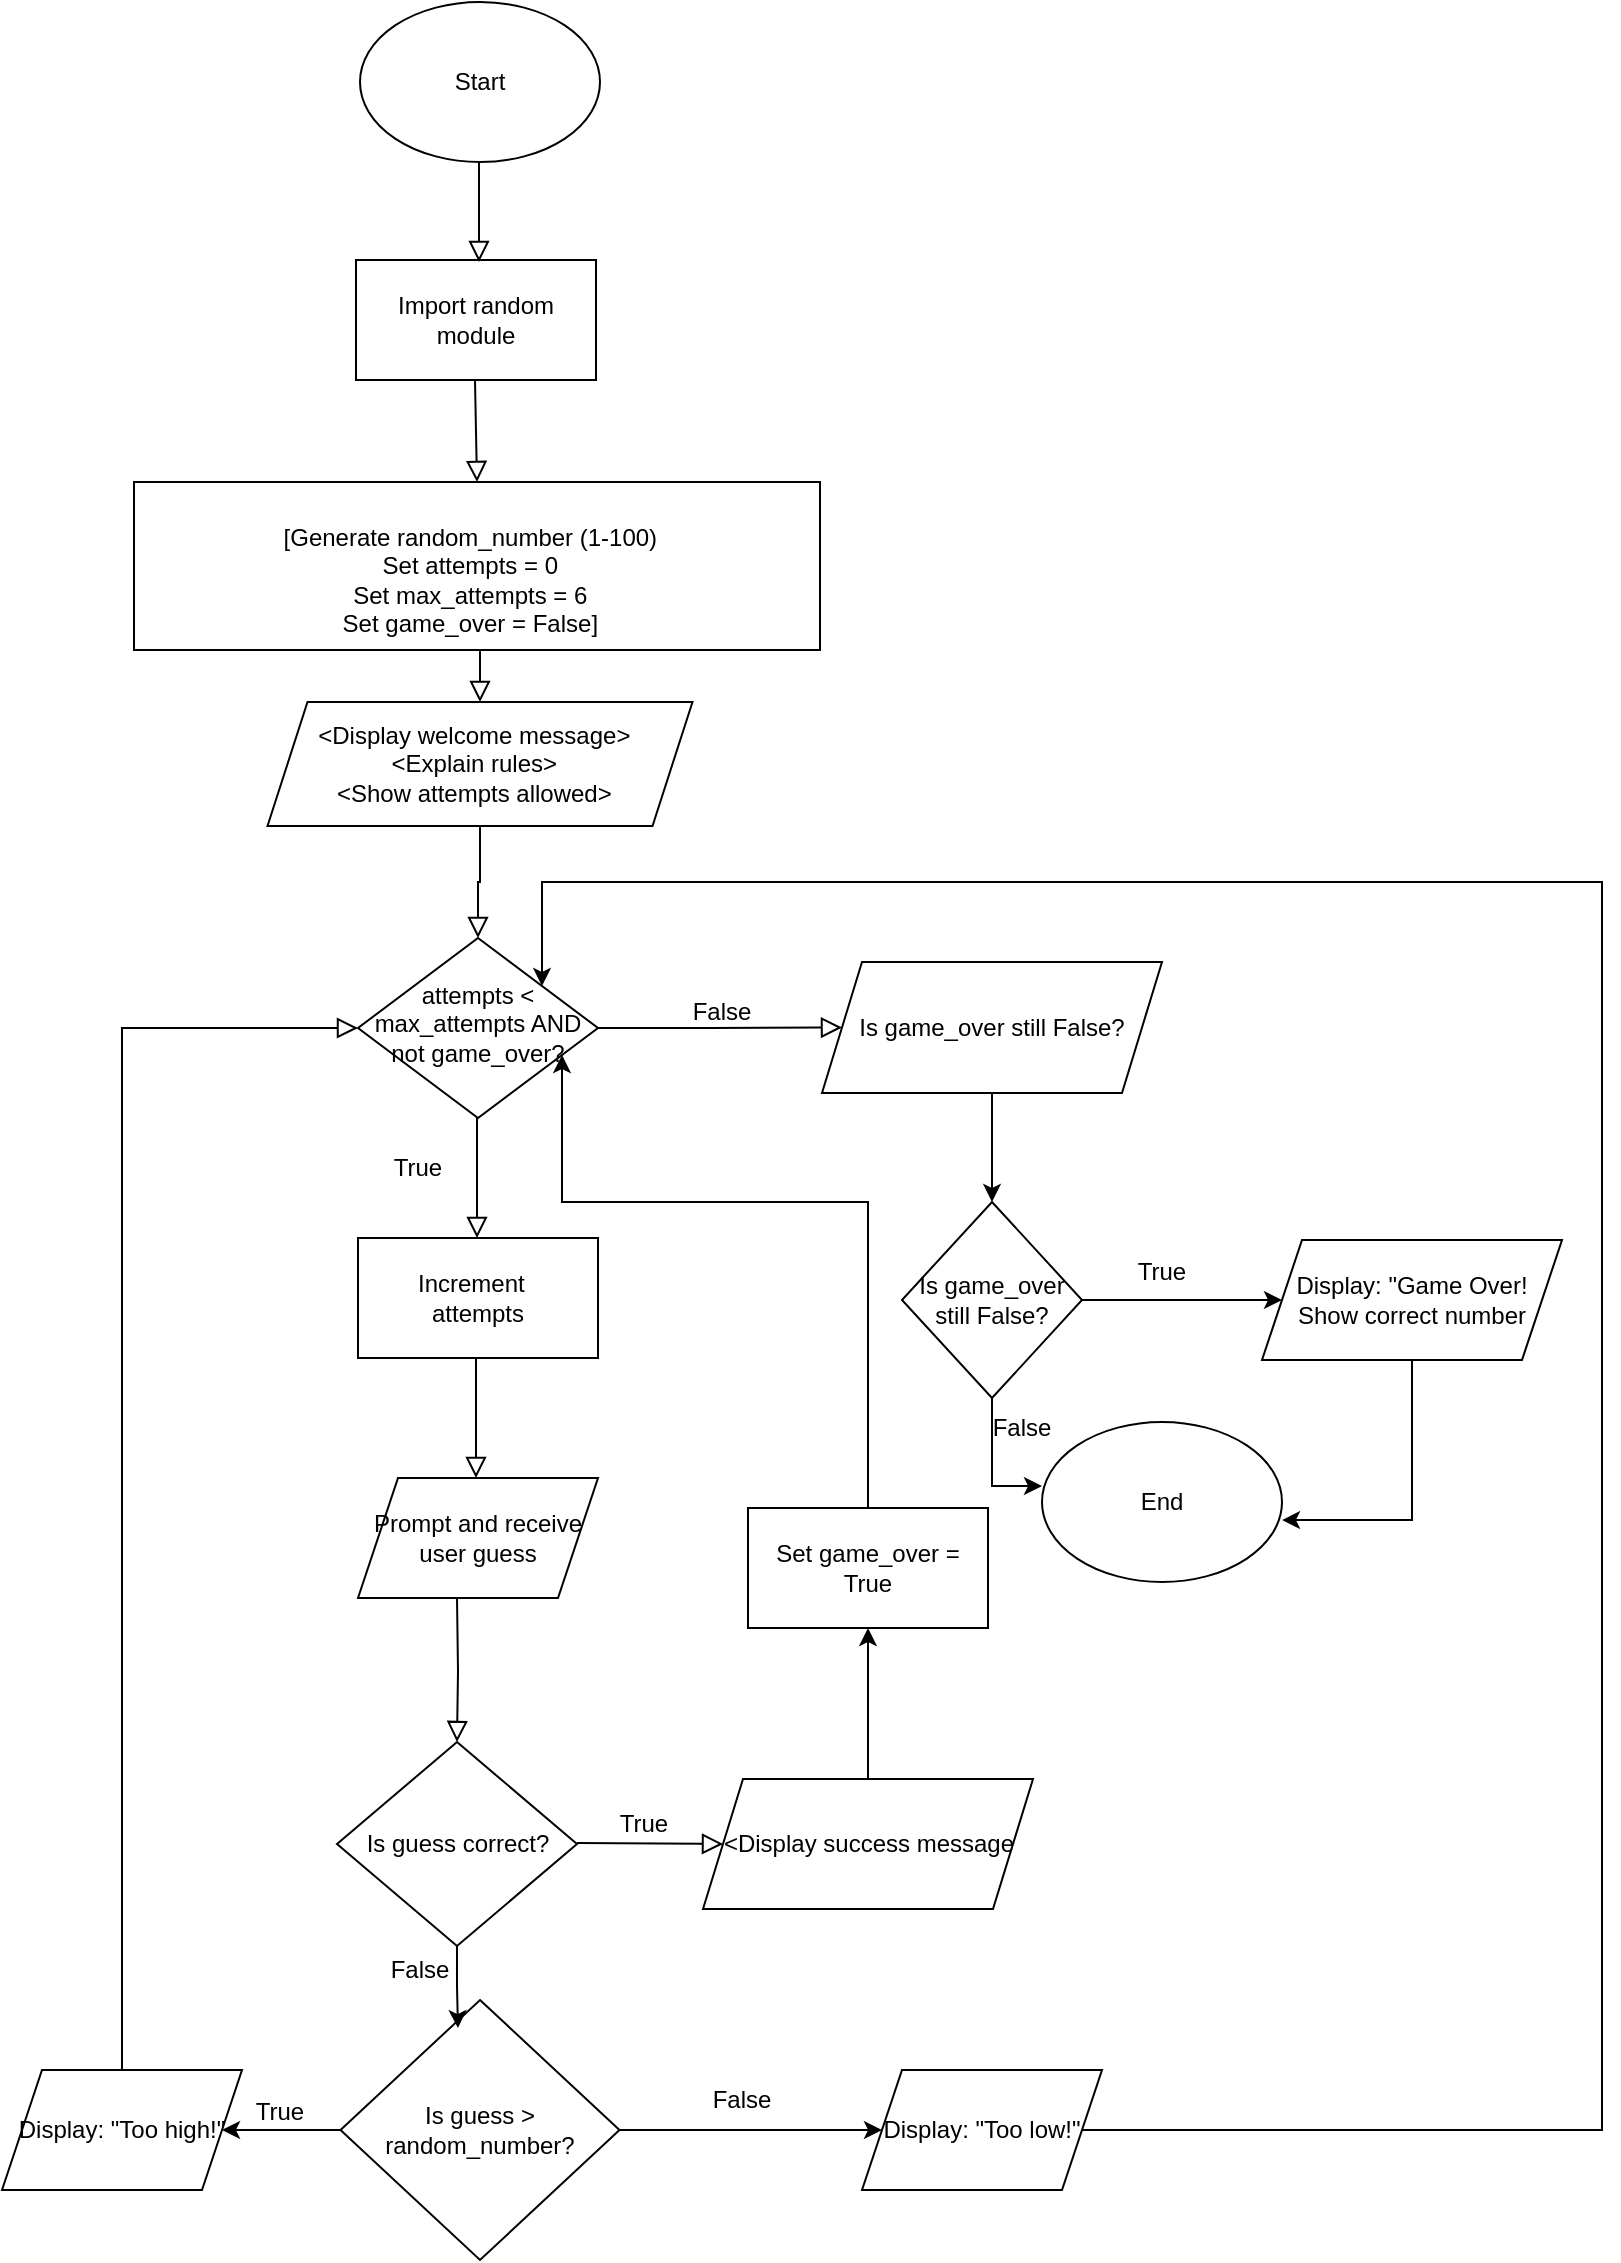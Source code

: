 <mxfile version="26.1.1">
  <diagram name="Page-1" id="sMOQL_wxdY5qgr4Dm93e">
    <mxGraphModel dx="2074" dy="1098" grid="1" gridSize="10" guides="1" tooltips="1" connect="1" arrows="1" fold="1" page="1" pageScale="1" pageWidth="850" pageHeight="1100" math="0" shadow="0">
      <root>
        <mxCell id="0" />
        <mxCell id="1" parent="0" />
        <mxCell id="OE1JRZFH2LtYUR5d_Xdj-1" value="Start" style="ellipse;whiteSpace=wrap;html=1;" vertex="1" parent="1">
          <mxGeometry x="229" width="120" height="80" as="geometry" />
        </mxCell>
        <mxCell id="OE1JRZFH2LtYUR5d_Xdj-2" value="&lt;div&gt;&amp;lt;Display welcome message&amp;gt;&amp;nbsp;&amp;nbsp;&lt;/div&gt;&lt;div&gt;&amp;lt;Explain rules&amp;gt;&amp;nbsp;&amp;nbsp;&lt;/div&gt;&lt;div&gt;&amp;lt;Show attempts allowed&amp;gt;&amp;nbsp;&amp;nbsp;&lt;/div&gt;" style="shape=parallelogram;perimeter=parallelogramPerimeter;whiteSpace=wrap;html=1;fixedSize=1;" vertex="1" parent="1">
          <mxGeometry x="182.75" y="350" width="212.5" height="62" as="geometry" />
        </mxCell>
        <mxCell id="OE1JRZFH2LtYUR5d_Xdj-3" value="" style="rounded=0;html=1;jettySize=auto;orthogonalLoop=1;fontSize=11;endArrow=block;endFill=0;endSize=8;strokeWidth=1;shadow=0;labelBackgroundColor=none;edgeStyle=orthogonalEdgeStyle;exitX=0.5;exitY=1;exitDx=0;exitDy=0;entryX=0.5;entryY=0;entryDx=0;entryDy=0;" edge="1" parent="1" source="OE1JRZFH2LtYUR5d_Xdj-15" target="OE1JRZFH2LtYUR5d_Xdj-2">
          <mxGeometry relative="1" as="geometry">
            <mxPoint x="288" y="298" as="sourcePoint" />
            <mxPoint x="278" y="358" as="targetPoint" />
          </mxGeometry>
        </mxCell>
        <mxCell id="OE1JRZFH2LtYUR5d_Xdj-4" value="attempts &amp;lt; max_attempts AND not game_over?" style="rhombus;whiteSpace=wrap;html=1;shadow=0;fontFamily=Helvetica;fontSize=12;align=center;strokeWidth=1;spacing=6;spacingTop=-4;" vertex="1" parent="1">
          <mxGeometry x="228" y="468" width="120" height="90" as="geometry" />
        </mxCell>
        <mxCell id="OE1JRZFH2LtYUR5d_Xdj-5" value="" style="rounded=0;html=1;jettySize=auto;orthogonalLoop=1;fontSize=11;endArrow=block;endFill=0;endSize=8;strokeWidth=1;shadow=0;labelBackgroundColor=none;edgeStyle=orthogonalEdgeStyle;exitX=0.5;exitY=1;exitDx=0;exitDy=0;entryX=0.5;entryY=0;entryDx=0;entryDy=0;" edge="1" parent="1" source="OE1JRZFH2LtYUR5d_Xdj-2" target="OE1JRZFH2LtYUR5d_Xdj-4">
          <mxGeometry relative="1" as="geometry">
            <mxPoint x="277.5" y="428" as="sourcePoint" />
            <mxPoint x="277.5" y="478" as="targetPoint" />
          </mxGeometry>
        </mxCell>
        <mxCell id="OE1JRZFH2LtYUR5d_Xdj-6" value="" style="rounded=0;html=1;jettySize=auto;orthogonalLoop=1;fontSize=11;endArrow=block;endFill=0;endSize=8;strokeWidth=1;shadow=0;labelBackgroundColor=none;edgeStyle=orthogonalEdgeStyle;exitX=1;exitY=0.5;exitDx=0;exitDy=0;entryX=0;entryY=0.5;entryDx=0;entryDy=0;" edge="1" parent="1" source="OE1JRZFH2LtYUR5d_Xdj-4" target="OE1JRZFH2LtYUR5d_Xdj-8">
          <mxGeometry relative="1" as="geometry">
            <mxPoint x="508" y="588" as="sourcePoint" />
            <mxPoint x="408" y="513" as="targetPoint" />
          </mxGeometry>
        </mxCell>
        <mxCell id="OE1JRZFH2LtYUR5d_Xdj-42" style="edgeStyle=orthogonalEdgeStyle;rounded=0;orthogonalLoop=1;jettySize=auto;html=1;entryX=0.5;entryY=0;entryDx=0;entryDy=0;" edge="1" parent="1" source="OE1JRZFH2LtYUR5d_Xdj-8" target="OE1JRZFH2LtYUR5d_Xdj-43">
          <mxGeometry relative="1" as="geometry">
            <mxPoint x="550" y="640" as="targetPoint" />
          </mxGeometry>
        </mxCell>
        <mxCell id="OE1JRZFH2LtYUR5d_Xdj-8" value="Is game_over still False?" style="shape=parallelogram;perimeter=parallelogramPerimeter;whiteSpace=wrap;html=1;fixedSize=1;" vertex="1" parent="1">
          <mxGeometry x="460" y="480" width="170" height="65.5" as="geometry" />
        </mxCell>
        <mxCell id="OE1JRZFH2LtYUR5d_Xdj-9" value="" style="rounded=0;html=1;jettySize=auto;orthogonalLoop=1;fontSize=11;endArrow=block;endFill=0;endSize=8;strokeWidth=1;shadow=0;labelBackgroundColor=none;edgeStyle=orthogonalEdgeStyle;exitX=0.5;exitY=1;exitDx=0;exitDy=0;entryX=0.5;entryY=0;entryDx=0;entryDy=0;" edge="1" parent="1">
          <mxGeometry relative="1" as="geometry">
            <mxPoint x="287.5" y="558" as="sourcePoint" />
            <mxPoint x="287.5" y="618" as="targetPoint" />
          </mxGeometry>
        </mxCell>
        <mxCell id="OE1JRZFH2LtYUR5d_Xdj-10" value="True" style="text;strokeColor=none;align=center;fillColor=none;html=1;verticalAlign=middle;whiteSpace=wrap;rounded=0;" vertex="1" parent="1">
          <mxGeometry x="228" y="568" width="60" height="30" as="geometry" />
        </mxCell>
        <mxCell id="OE1JRZFH2LtYUR5d_Xdj-11" value="End" style="ellipse;whiteSpace=wrap;html=1;" vertex="1" parent="1">
          <mxGeometry x="570" y="710" width="120" height="80" as="geometry" />
        </mxCell>
        <mxCell id="OE1JRZFH2LtYUR5d_Xdj-12" value="&lt;div&gt;&lt;span style=&quot;background-color: transparent; color: light-dark(rgb(0, 0, 0), rgb(255, 255, 255));&quot;&gt;Increment&amp;nbsp;&amp;nbsp;&lt;/span&gt;&lt;/div&gt;&lt;div&gt;attempts&lt;/div&gt;" style="rounded=0;whiteSpace=wrap;html=1;" vertex="1" parent="1">
          <mxGeometry x="228" y="618" width="120" height="60" as="geometry" />
        </mxCell>
        <mxCell id="OE1JRZFH2LtYUR5d_Xdj-13" value="" style="rounded=0;html=1;jettySize=auto;orthogonalLoop=1;fontSize=11;endArrow=block;endFill=0;endSize=8;strokeWidth=1;shadow=0;labelBackgroundColor=none;edgeStyle=orthogonalEdgeStyle;exitX=0.5;exitY=1;exitDx=0;exitDy=0;entryX=0.5;entryY=0;entryDx=0;entryDy=0;" edge="1" parent="1">
          <mxGeometry relative="1" as="geometry">
            <mxPoint x="287" y="678" as="sourcePoint" />
            <mxPoint x="287" y="738" as="targetPoint" />
          </mxGeometry>
        </mxCell>
        <mxCell id="OE1JRZFH2LtYUR5d_Xdj-14" value="Prompt and receive user guess" style="shape=parallelogram;perimeter=parallelogramPerimeter;whiteSpace=wrap;html=1;fixedSize=1;" vertex="1" parent="1">
          <mxGeometry x="228" y="738" width="120" height="60" as="geometry" />
        </mxCell>
        <mxCell id="OE1JRZFH2LtYUR5d_Xdj-15" value="&lt;br&gt;&lt;div&gt;[Generate random_number (1-100)&amp;nbsp;&amp;nbsp;&lt;/div&gt;&lt;div&gt;Set attempts = 0&amp;nbsp;&amp;nbsp;&lt;/div&gt;&lt;div&gt;Set max_attempts = 6&amp;nbsp;&amp;nbsp;&lt;/div&gt;&lt;div&gt;Set game_over = False]&amp;nbsp;&amp;nbsp;&lt;/div&gt;" style="rounded=0;whiteSpace=wrap;html=1;" vertex="1" parent="1">
          <mxGeometry x="116" y="240" width="343" height="84" as="geometry" />
        </mxCell>
        <mxCell id="OE1JRZFH2LtYUR5d_Xdj-54" style="edgeStyle=orthogonalEdgeStyle;rounded=0;orthogonalLoop=1;jettySize=auto;html=1;entryX=1;entryY=0.5;entryDx=0;entryDy=0;" edge="1" parent="1" source="OE1JRZFH2LtYUR5d_Xdj-17" target="OE1JRZFH2LtYUR5d_Xdj-20">
          <mxGeometry relative="1" as="geometry" />
        </mxCell>
        <mxCell id="OE1JRZFH2LtYUR5d_Xdj-56" style="edgeStyle=orthogonalEdgeStyle;rounded=0;orthogonalLoop=1;jettySize=auto;html=1;entryX=0;entryY=0.5;entryDx=0;entryDy=0;" edge="1" parent="1" source="OE1JRZFH2LtYUR5d_Xdj-17" target="OE1JRZFH2LtYUR5d_Xdj-19">
          <mxGeometry relative="1" as="geometry" />
        </mxCell>
        <mxCell id="OE1JRZFH2LtYUR5d_Xdj-17" value="Is guess &amp;gt; random_number?" style="rhombus;whiteSpace=wrap;html=1;" vertex="1" parent="1">
          <mxGeometry x="219.25" y="999" width="139.5" height="130" as="geometry" />
        </mxCell>
        <mxCell id="OE1JRZFH2LtYUR5d_Xdj-57" style="edgeStyle=orthogonalEdgeStyle;rounded=0;orthogonalLoop=1;jettySize=auto;html=1;" edge="1" parent="1" source="OE1JRZFH2LtYUR5d_Xdj-19" target="OE1JRZFH2LtYUR5d_Xdj-4">
          <mxGeometry relative="1" as="geometry">
            <mxPoint x="930" y="430" as="targetPoint" />
            <Array as="points">
              <mxPoint x="850" y="1064" />
              <mxPoint x="850" y="440" />
              <mxPoint x="320" y="440" />
            </Array>
          </mxGeometry>
        </mxCell>
        <mxCell id="OE1JRZFH2LtYUR5d_Xdj-19" value="Display: &quot;Too low!&quot;" style="shape=parallelogram;perimeter=parallelogramPerimeter;whiteSpace=wrap;html=1;fixedSize=1;" vertex="1" parent="1">
          <mxGeometry x="480" y="1034" width="120" height="60" as="geometry" />
        </mxCell>
        <mxCell id="OE1JRZFH2LtYUR5d_Xdj-20" value="Display: &quot;Too high!&quot;" style="shape=parallelogram;perimeter=parallelogramPerimeter;whiteSpace=wrap;html=1;fixedSize=1;" vertex="1" parent="1">
          <mxGeometry x="50" y="1034" width="120" height="60" as="geometry" />
        </mxCell>
        <mxCell id="OE1JRZFH2LtYUR5d_Xdj-40" style="edgeStyle=orthogonalEdgeStyle;rounded=0;orthogonalLoop=1;jettySize=auto;html=1;" edge="1" parent="1" source="OE1JRZFH2LtYUR5d_Xdj-22" target="OE1JRZFH2LtYUR5d_Xdj-4">
          <mxGeometry relative="1" as="geometry">
            <Array as="points">
              <mxPoint x="483" y="600" />
              <mxPoint x="330" y="600" />
            </Array>
          </mxGeometry>
        </mxCell>
        <mxCell id="OE1JRZFH2LtYUR5d_Xdj-22" value="Set game_over = True" style="rounded=0;whiteSpace=wrap;html=1;" vertex="1" parent="1">
          <mxGeometry x="423" y="753" width="120" height="60" as="geometry" />
        </mxCell>
        <mxCell id="OE1JRZFH2LtYUR5d_Xdj-23" value="" style="rounded=0;html=1;jettySize=auto;orthogonalLoop=1;fontSize=11;endArrow=block;endFill=0;endSize=8;strokeWidth=1;shadow=0;labelBackgroundColor=none;edgeStyle=orthogonalEdgeStyle;exitX=0.5;exitY=0;exitDx=0;exitDy=0;entryX=0;entryY=0.5;entryDx=0;entryDy=0;" edge="1" parent="1" source="OE1JRZFH2LtYUR5d_Xdj-20" target="OE1JRZFH2LtYUR5d_Xdj-4">
          <mxGeometry relative="1" as="geometry">
            <mxPoint x="73" y="1038" as="sourcePoint" />
            <mxPoint x="120" y="510" as="targetPoint" />
          </mxGeometry>
        </mxCell>
        <mxCell id="OE1JRZFH2LtYUR5d_Xdj-25" value="Import random module" style="rounded=0;whiteSpace=wrap;html=1;" vertex="1" parent="1">
          <mxGeometry x="227" y="129" width="120" height="60" as="geometry" />
        </mxCell>
        <mxCell id="OE1JRZFH2LtYUR5d_Xdj-26" value="" style="rounded=0;html=1;jettySize=auto;orthogonalLoop=1;fontSize=11;endArrow=block;endFill=0;endSize=8;strokeWidth=1;shadow=0;labelBackgroundColor=none;edgeStyle=orthogonalEdgeStyle;exitX=0.5;exitY=1;exitDx=0;exitDy=0;entryX=0.5;entryY=0;entryDx=0;entryDy=0;" edge="1" parent="1">
          <mxGeometry relative="1" as="geometry">
            <mxPoint x="288.5" y="80" as="sourcePoint" />
            <mxPoint x="288.5" y="130" as="targetPoint" />
          </mxGeometry>
        </mxCell>
        <mxCell id="OE1JRZFH2LtYUR5d_Xdj-27" value="" style="rounded=0;html=1;jettySize=auto;orthogonalLoop=1;fontSize=11;endArrow=block;endFill=0;endSize=8;strokeWidth=1;shadow=0;labelBackgroundColor=none;edgeStyle=orthogonalEdgeStyle;exitX=0.5;exitY=1;exitDx=0;exitDy=0;entryX=0.5;entryY=0;entryDx=0;entryDy=0;" edge="1" parent="1" target="OE1JRZFH2LtYUR5d_Xdj-15">
          <mxGeometry relative="1" as="geometry">
            <mxPoint x="286.5" y="189" as="sourcePoint" />
            <mxPoint x="286.5" y="239" as="targetPoint" />
          </mxGeometry>
        </mxCell>
        <mxCell id="OE1JRZFH2LtYUR5d_Xdj-28" value="Is guess correct?" style="rhombus;whiteSpace=wrap;html=1;" vertex="1" parent="1">
          <mxGeometry x="217.5" y="870" width="120" height="102" as="geometry" />
        </mxCell>
        <mxCell id="OE1JRZFH2LtYUR5d_Xdj-29" value="" style="rounded=0;html=1;jettySize=auto;orthogonalLoop=1;fontSize=11;endArrow=block;endFill=0;endSize=8;strokeWidth=1;shadow=0;labelBackgroundColor=none;edgeStyle=orthogonalEdgeStyle;exitX=0.5;exitY=1;exitDx=0;exitDy=0;entryX=0.5;entryY=0;entryDx=0;entryDy=0;" edge="1" parent="1" target="OE1JRZFH2LtYUR5d_Xdj-28">
          <mxGeometry relative="1" as="geometry">
            <mxPoint x="277.5" y="798" as="sourcePoint" />
            <mxPoint x="277.5" y="858" as="targetPoint" />
          </mxGeometry>
        </mxCell>
        <mxCell id="OE1JRZFH2LtYUR5d_Xdj-30" style="edgeStyle=orthogonalEdgeStyle;rounded=0;orthogonalLoop=1;jettySize=auto;html=1;" edge="1" parent="1" source="OE1JRZFH2LtYUR5d_Xdj-31" target="OE1JRZFH2LtYUR5d_Xdj-22">
          <mxGeometry relative="1" as="geometry" />
        </mxCell>
        <mxCell id="OE1JRZFH2LtYUR5d_Xdj-31" value="&amp;lt;Display success message" style="shape=parallelogram;perimeter=parallelogramPerimeter;whiteSpace=wrap;html=1;fixedSize=1;" vertex="1" parent="1">
          <mxGeometry x="400.5" y="888.5" width="165" height="65" as="geometry" />
        </mxCell>
        <mxCell id="OE1JRZFH2LtYUR5d_Xdj-32" value="" style="rounded=0;html=1;jettySize=auto;orthogonalLoop=1;fontSize=11;endArrow=block;endFill=0;endSize=8;strokeWidth=1;shadow=0;labelBackgroundColor=none;edgeStyle=orthogonalEdgeStyle;exitX=1;exitY=0.5;exitDx=0;exitDy=0;entryX=0;entryY=0.5;entryDx=0;entryDy=0;" edge="1" parent="1" target="OE1JRZFH2LtYUR5d_Xdj-31">
          <mxGeometry relative="1" as="geometry">
            <mxPoint x="337.5" y="920.5" as="sourcePoint" />
            <mxPoint x="397.5" y="920.5" as="targetPoint" />
          </mxGeometry>
        </mxCell>
        <mxCell id="OE1JRZFH2LtYUR5d_Xdj-33" value="True" style="text;strokeColor=none;align=center;fillColor=none;html=1;verticalAlign=middle;whiteSpace=wrap;rounded=0;" vertex="1" parent="1">
          <mxGeometry x="340.5" y="896" width="60" height="30" as="geometry" />
        </mxCell>
        <mxCell id="OE1JRZFH2LtYUR5d_Xdj-34" value="False" style="text;strokeColor=none;align=center;fillColor=none;html=1;verticalAlign=middle;whiteSpace=wrap;rounded=0;" vertex="1" parent="1">
          <mxGeometry x="229" y="969" width="60" height="30" as="geometry" />
        </mxCell>
        <mxCell id="OE1JRZFH2LtYUR5d_Xdj-36" style="edgeStyle=orthogonalEdgeStyle;rounded=0;orthogonalLoop=1;jettySize=auto;html=1;entryX=0.421;entryY=0.108;entryDx=0;entryDy=0;entryPerimeter=0;" edge="1" parent="1" source="OE1JRZFH2LtYUR5d_Xdj-28" target="OE1JRZFH2LtYUR5d_Xdj-17">
          <mxGeometry relative="1" as="geometry" />
        </mxCell>
        <mxCell id="OE1JRZFH2LtYUR5d_Xdj-37" value="False" style="text;strokeColor=none;align=center;fillColor=none;html=1;verticalAlign=middle;whiteSpace=wrap;rounded=0;" vertex="1" parent="1">
          <mxGeometry x="380" y="490" width="60" height="30" as="geometry" />
        </mxCell>
        <mxCell id="OE1JRZFH2LtYUR5d_Xdj-38" value="True" style="text;strokeColor=none;align=center;fillColor=none;html=1;verticalAlign=middle;whiteSpace=wrap;rounded=0;" vertex="1" parent="1">
          <mxGeometry x="159.25" y="1040" width="60" height="30" as="geometry" />
        </mxCell>
        <mxCell id="OE1JRZFH2LtYUR5d_Xdj-39" value="False" style="text;strokeColor=none;align=center;fillColor=none;html=1;verticalAlign=middle;whiteSpace=wrap;rounded=0;" vertex="1" parent="1">
          <mxGeometry x="390" y="1034" width="60" height="30" as="geometry" />
        </mxCell>
        <mxCell id="OE1JRZFH2LtYUR5d_Xdj-47" style="edgeStyle=orthogonalEdgeStyle;rounded=0;orthogonalLoop=1;jettySize=auto;html=1;entryX=0;entryY=0.5;entryDx=0;entryDy=0;" edge="1" parent="1" source="OE1JRZFH2LtYUR5d_Xdj-43" target="OE1JRZFH2LtYUR5d_Xdj-46">
          <mxGeometry relative="1" as="geometry" />
        </mxCell>
        <mxCell id="OE1JRZFH2LtYUR5d_Xdj-43" value="Is game_over still False?" style="rhombus;whiteSpace=wrap;html=1;" vertex="1" parent="1">
          <mxGeometry x="500" y="600" width="90" height="98" as="geometry" />
        </mxCell>
        <mxCell id="OE1JRZFH2LtYUR5d_Xdj-45" style="edgeStyle=orthogonalEdgeStyle;rounded=0;orthogonalLoop=1;jettySize=auto;html=1;entryX=0;entryY=0.4;entryDx=0;entryDy=0;entryPerimeter=0;" edge="1" parent="1" source="OE1JRZFH2LtYUR5d_Xdj-43" target="OE1JRZFH2LtYUR5d_Xdj-11">
          <mxGeometry relative="1" as="geometry" />
        </mxCell>
        <mxCell id="OE1JRZFH2LtYUR5d_Xdj-46" value="Display: &quot;Game Over!&lt;div&gt;Show correct number&lt;/div&gt;" style="shape=parallelogram;perimeter=parallelogramPerimeter;whiteSpace=wrap;html=1;fixedSize=1;" vertex="1" parent="1">
          <mxGeometry x="680" y="619" width="150" height="60" as="geometry" />
        </mxCell>
        <mxCell id="OE1JRZFH2LtYUR5d_Xdj-48" value="True" style="text;strokeColor=none;align=center;fillColor=none;html=1;verticalAlign=middle;whiteSpace=wrap;rounded=0;" vertex="1" parent="1">
          <mxGeometry x="600" y="620" width="60" height="30" as="geometry" />
        </mxCell>
        <mxCell id="OE1JRZFH2LtYUR5d_Xdj-49" value="False" style="text;strokeColor=none;align=center;fillColor=none;html=1;verticalAlign=middle;whiteSpace=wrap;rounded=0;" vertex="1" parent="1">
          <mxGeometry x="530" y="698" width="60" height="30" as="geometry" />
        </mxCell>
        <mxCell id="OE1JRZFH2LtYUR5d_Xdj-50" style="edgeStyle=orthogonalEdgeStyle;rounded=0;orthogonalLoop=1;jettySize=auto;html=1;entryX=1;entryY=0.613;entryDx=0;entryDy=0;entryPerimeter=0;" edge="1" parent="1" source="OE1JRZFH2LtYUR5d_Xdj-46" target="OE1JRZFH2LtYUR5d_Xdj-11">
          <mxGeometry relative="1" as="geometry" />
        </mxCell>
      </root>
    </mxGraphModel>
  </diagram>
</mxfile>
